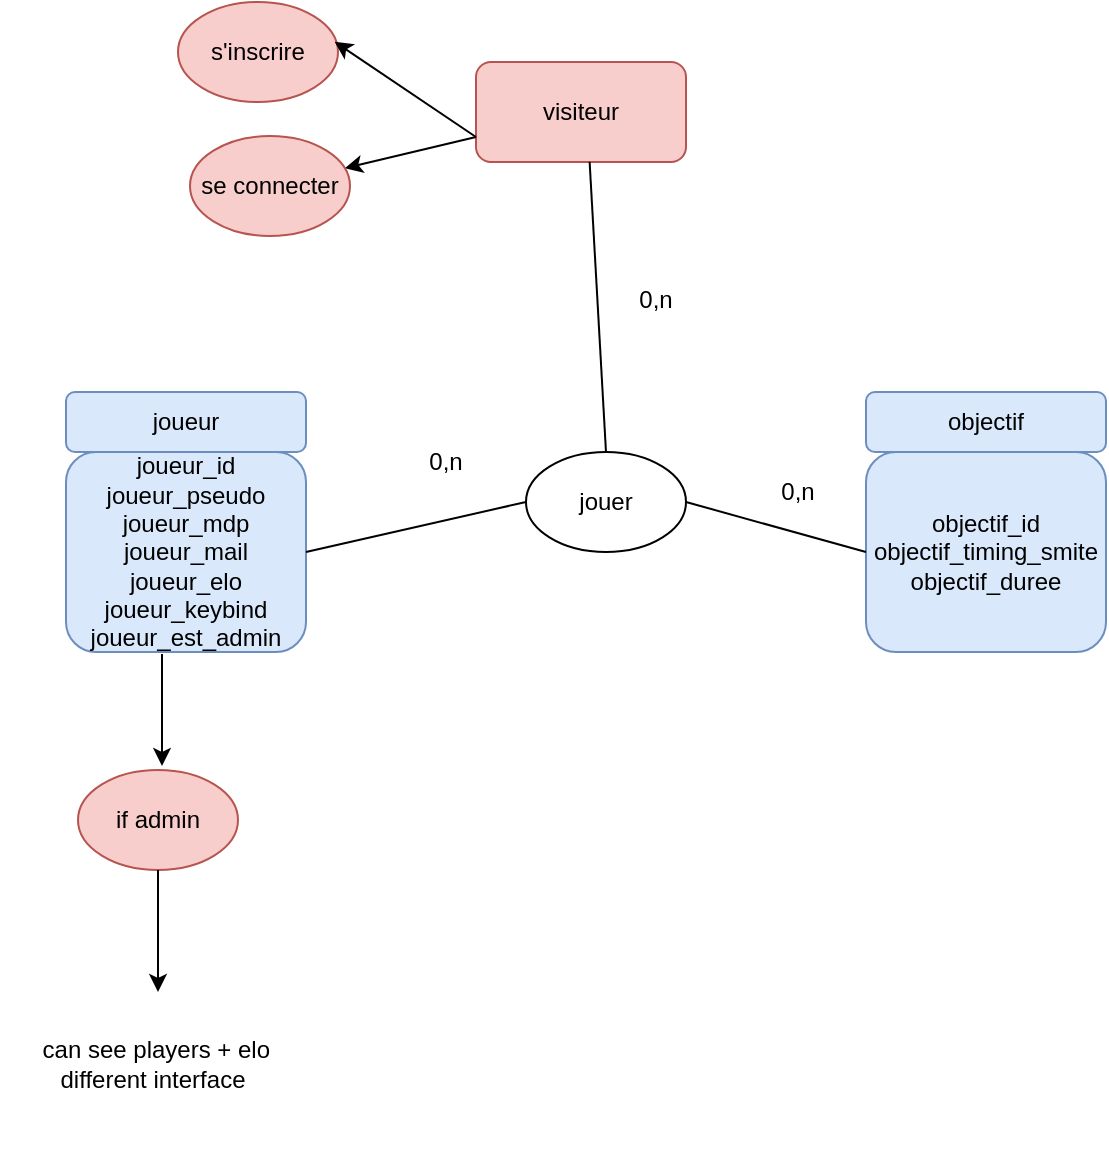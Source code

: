 <mxfile version="17.1.0" type="github">
  <diagram id="YTfmfn9RxTPrVn7Q4XFw" name="Page-1">
    <mxGraphModel dx="813" dy="454" grid="0" gridSize="10" guides="1" tooltips="1" connect="1" arrows="1" fold="1" page="0" pageScale="1" pageWidth="827" pageHeight="1169" background="none" math="0" shadow="0">
      <root>
        <mxCell id="0" />
        <mxCell id="1" parent="0" />
        <mxCell id="RXG0wrH5LPUmmis5PXeH-1" value="joueur" style="rounded=1;whiteSpace=wrap;html=1;fillColor=#dae8fc;strokeColor=#6c8ebf;" vertex="1" parent="1">
          <mxGeometry x="100" y="200" width="120" height="30" as="geometry" />
        </mxCell>
        <mxCell id="RXG0wrH5LPUmmis5PXeH-2" value="joueur_id&lt;br&gt;joueur_pseudo&lt;br&gt;joueur_mdp&lt;br&gt;joueur_mail&lt;br&gt;joueur_elo&lt;br&gt;joueur_keybind&lt;br&gt;joueur_est_admin" style="rounded=1;whiteSpace=wrap;html=1;fillColor=#dae8fc;strokeColor=#6c8ebf;" vertex="1" parent="1">
          <mxGeometry x="100" y="230" width="120" height="100" as="geometry" />
        </mxCell>
        <mxCell id="RXG0wrH5LPUmmis5PXeH-3" value="objectif" style="rounded=1;whiteSpace=wrap;html=1;fillColor=#dae8fc;strokeColor=#6c8ebf;" vertex="1" parent="1">
          <mxGeometry x="500" y="200" width="120" height="30" as="geometry" />
        </mxCell>
        <mxCell id="RXG0wrH5LPUmmis5PXeH-4" value="objectif_id&lt;br&gt;objectif_timing_smite&lt;br&gt;objectif_duree" style="rounded=1;whiteSpace=wrap;html=1;fillColor=#dae8fc;strokeColor=#6c8ebf;" vertex="1" parent="1">
          <mxGeometry x="500" y="230" width="120" height="100" as="geometry" />
        </mxCell>
        <mxCell id="RXG0wrH5LPUmmis5PXeH-5" value="jouer" style="ellipse;whiteSpace=wrap;html=1;" vertex="1" parent="1">
          <mxGeometry x="330" y="230" width="80" height="50" as="geometry" />
        </mxCell>
        <mxCell id="RXG0wrH5LPUmmis5PXeH-6" value="" style="endArrow=none;html=1;rounded=0;exitX=1;exitY=0.5;exitDx=0;exitDy=0;entryX=0;entryY=0.5;entryDx=0;entryDy=0;" edge="1" parent="1" source="RXG0wrH5LPUmmis5PXeH-2" target="RXG0wrH5LPUmmis5PXeH-5">
          <mxGeometry width="50" height="50" relative="1" as="geometry">
            <mxPoint x="400" y="420" as="sourcePoint" />
            <mxPoint x="450" y="370" as="targetPoint" />
          </mxGeometry>
        </mxCell>
        <mxCell id="RXG0wrH5LPUmmis5PXeH-7" value="" style="endArrow=none;html=1;rounded=0;exitX=1;exitY=0.5;exitDx=0;exitDy=0;entryX=0;entryY=0.5;entryDx=0;entryDy=0;" edge="1" parent="1" source="RXG0wrH5LPUmmis5PXeH-5" target="RXG0wrH5LPUmmis5PXeH-4">
          <mxGeometry width="50" height="50" relative="1" as="geometry">
            <mxPoint x="230" y="290" as="sourcePoint" />
            <mxPoint x="340" y="265" as="targetPoint" />
          </mxGeometry>
        </mxCell>
        <mxCell id="RXG0wrH5LPUmmis5PXeH-8" value="0,n" style="text;html=1;strokeColor=none;fillColor=none;align=center;verticalAlign=middle;whiteSpace=wrap;rounded=0;" vertex="1" parent="1">
          <mxGeometry x="260" y="220" width="60" height="30" as="geometry" />
        </mxCell>
        <mxCell id="RXG0wrH5LPUmmis5PXeH-9" value="0,n" style="text;html=1;strokeColor=none;fillColor=none;align=center;verticalAlign=middle;whiteSpace=wrap;rounded=0;" vertex="1" parent="1">
          <mxGeometry x="365" y="139" width="60" height="30" as="geometry" />
        </mxCell>
        <mxCell id="RXG0wrH5LPUmmis5PXeH-10" value="visiteur" style="rounded=1;whiteSpace=wrap;html=1;fillColor=#f8cecc;strokeColor=#b85450;" vertex="1" parent="1">
          <mxGeometry x="305" y="35" width="105" height="50" as="geometry" />
        </mxCell>
        <mxCell id="RXG0wrH5LPUmmis5PXeH-12" value="s&#39;inscrire" style="ellipse;whiteSpace=wrap;html=1;fillColor=#f8cecc;strokeColor=#b85450;" vertex="1" parent="1">
          <mxGeometry x="156" y="5" width="80" height="50" as="geometry" />
        </mxCell>
        <mxCell id="RXG0wrH5LPUmmis5PXeH-15" value="" style="endArrow=none;html=1;rounded=0;exitX=0.541;exitY=0.997;exitDx=0;exitDy=0;entryX=0.5;entryY=0;entryDx=0;entryDy=0;exitPerimeter=0;" edge="1" parent="1" source="RXG0wrH5LPUmmis5PXeH-10" target="RXG0wrH5LPUmmis5PXeH-5">
          <mxGeometry width="50" height="50" relative="1" as="geometry">
            <mxPoint x="336.725" y="91.128" as="sourcePoint" />
            <mxPoint x="510" y="290" as="targetPoint" />
          </mxGeometry>
        </mxCell>
        <mxCell id="RXG0wrH5LPUmmis5PXeH-18" value="" style="endArrow=classic;html=1;rounded=0;entryX=0.979;entryY=0.397;entryDx=0;entryDy=0;entryPerimeter=0;exitX=0;exitY=0.75;exitDx=0;exitDy=0;" edge="1" parent="1" source="RXG0wrH5LPUmmis5PXeH-10" target="RXG0wrH5LPUmmis5PXeH-12">
          <mxGeometry width="50" height="50" relative="1" as="geometry">
            <mxPoint x="289" y="225" as="sourcePoint" />
            <mxPoint x="339" y="175" as="targetPoint" />
          </mxGeometry>
        </mxCell>
        <mxCell id="RXG0wrH5LPUmmis5PXeH-19" value="" style="endArrow=classic;html=1;rounded=0;" edge="1" parent="1" source="RXG0wrH5LPUmmis5PXeH-10" target="RXG0wrH5LPUmmis5PXeH-20">
          <mxGeometry width="50" height="50" relative="1" as="geometry">
            <mxPoint x="324.68" y="124.65" as="sourcePoint" />
            <mxPoint x="264" y="124" as="targetPoint" />
          </mxGeometry>
        </mxCell>
        <mxCell id="RXG0wrH5LPUmmis5PXeH-20" value="se connecter" style="ellipse;whiteSpace=wrap;html=1;fillColor=#f8cecc;strokeColor=#b85450;" vertex="1" parent="1">
          <mxGeometry x="162" y="72" width="80" height="50" as="geometry" />
        </mxCell>
        <mxCell id="RXG0wrH5LPUmmis5PXeH-21" value="" style="endArrow=classic;html=1;rounded=0;" edge="1" parent="1">
          <mxGeometry width="50" height="50" relative="1" as="geometry">
            <mxPoint x="148" y="331" as="sourcePoint" />
            <mxPoint x="148" y="387" as="targetPoint" />
          </mxGeometry>
        </mxCell>
        <mxCell id="RXG0wrH5LPUmmis5PXeH-22" value="if admin" style="ellipse;whiteSpace=wrap;html=1;fillColor=#f8cecc;strokeColor=#b85450;" vertex="1" parent="1">
          <mxGeometry x="106" y="389" width="80" height="50" as="geometry" />
        </mxCell>
        <mxCell id="RXG0wrH5LPUmmis5PXeH-23" value="" style="endArrow=classic;html=1;rounded=0;exitX=0.5;exitY=1;exitDx=0;exitDy=0;" edge="1" parent="1" source="RXG0wrH5LPUmmis5PXeH-22">
          <mxGeometry width="50" height="50" relative="1" as="geometry">
            <mxPoint x="143" y="470" as="sourcePoint" />
            <mxPoint x="146" y="500" as="targetPoint" />
          </mxGeometry>
        </mxCell>
        <mxCell id="RXG0wrH5LPUmmis5PXeH-24" value="&lt;br&gt;&amp;nbsp;can see players + elo&lt;br&gt;different interface" style="text;html=1;strokeColor=none;fillColor=none;align=center;verticalAlign=middle;whiteSpace=wrap;rounded=0;" vertex="1" parent="1">
          <mxGeometry x="67" y="476" width="153" height="105" as="geometry" />
        </mxCell>
        <mxCell id="RXG0wrH5LPUmmis5PXeH-25" value="0,n" style="text;html=1;strokeColor=none;fillColor=none;align=center;verticalAlign=middle;whiteSpace=wrap;rounded=0;" vertex="1" parent="1">
          <mxGeometry x="436" y="235" width="60" height="30" as="geometry" />
        </mxCell>
      </root>
    </mxGraphModel>
  </diagram>
</mxfile>
